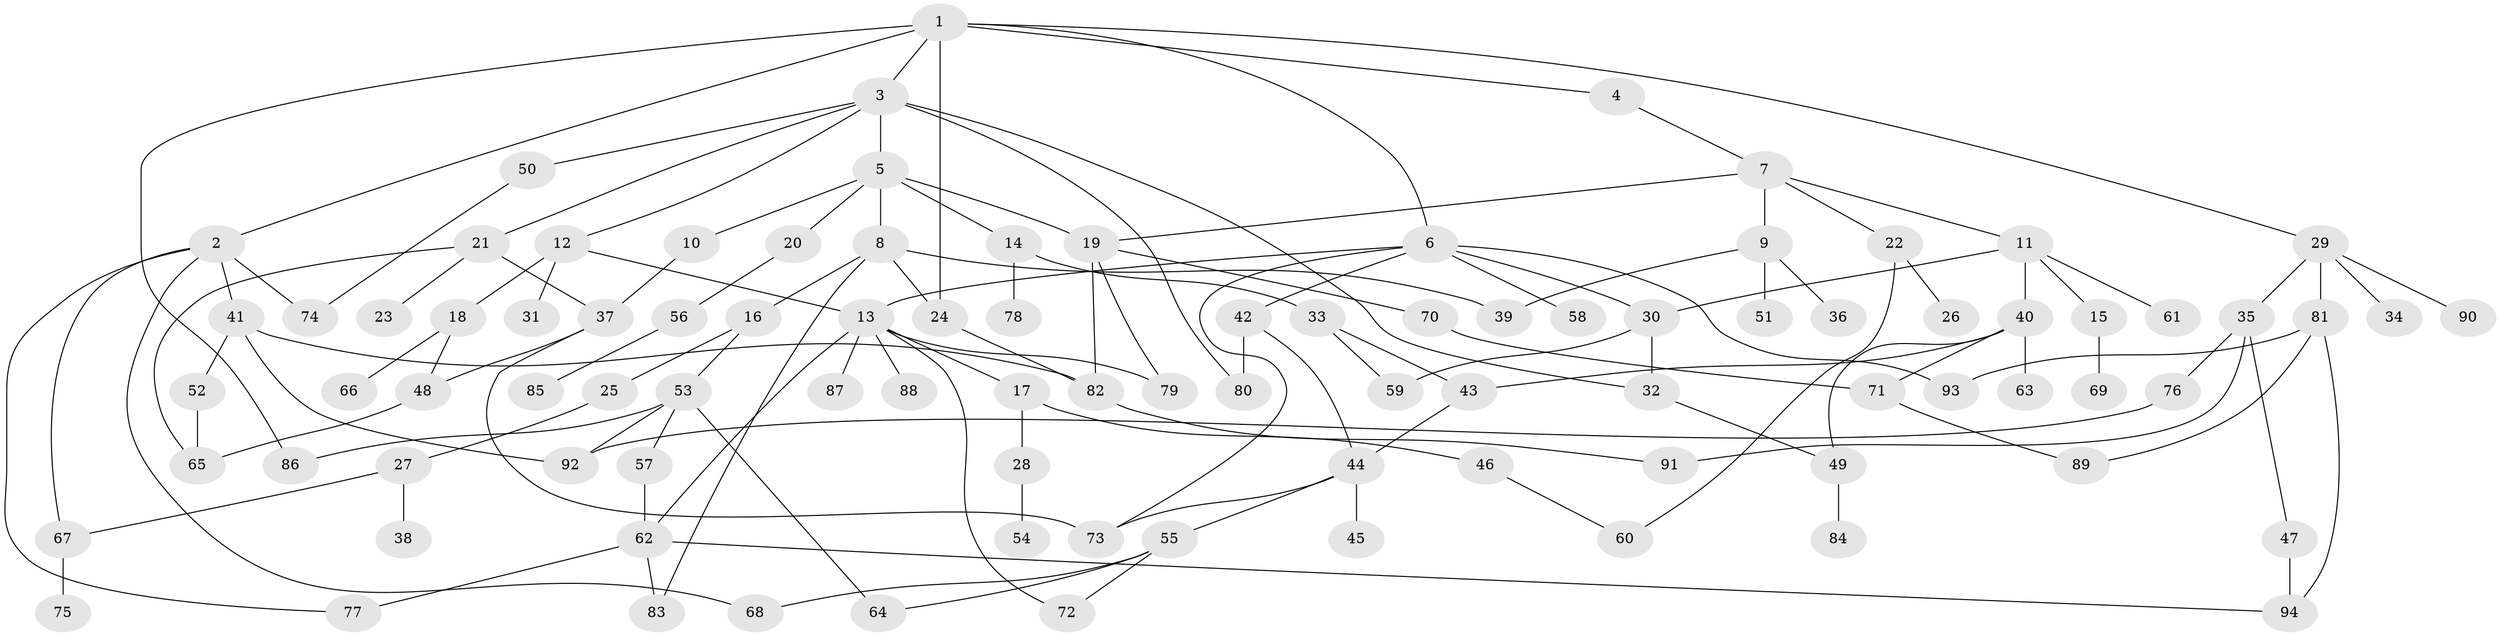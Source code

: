 // coarse degree distribution, {8: 0.05405405405405406, 2: 0.24324324324324326, 4: 0.24324324324324326, 1: 0.32432432432432434, 11: 0.02702702702702703, 3: 0.02702702702702703, 5: 0.05405405405405406, 6: 0.02702702702702703}
// Generated by graph-tools (version 1.1) at 2025/45/03/04/25 21:45:36]
// undirected, 94 vertices, 131 edges
graph export_dot {
graph [start="1"]
  node [color=gray90,style=filled];
  1;
  2;
  3;
  4;
  5;
  6;
  7;
  8;
  9;
  10;
  11;
  12;
  13;
  14;
  15;
  16;
  17;
  18;
  19;
  20;
  21;
  22;
  23;
  24;
  25;
  26;
  27;
  28;
  29;
  30;
  31;
  32;
  33;
  34;
  35;
  36;
  37;
  38;
  39;
  40;
  41;
  42;
  43;
  44;
  45;
  46;
  47;
  48;
  49;
  50;
  51;
  52;
  53;
  54;
  55;
  56;
  57;
  58;
  59;
  60;
  61;
  62;
  63;
  64;
  65;
  66;
  67;
  68;
  69;
  70;
  71;
  72;
  73;
  74;
  75;
  76;
  77;
  78;
  79;
  80;
  81;
  82;
  83;
  84;
  85;
  86;
  87;
  88;
  89;
  90;
  91;
  92;
  93;
  94;
  1 -- 2;
  1 -- 3;
  1 -- 4;
  1 -- 6;
  1 -- 24;
  1 -- 29;
  1 -- 86;
  2 -- 41;
  2 -- 67;
  2 -- 74;
  2 -- 77;
  2 -- 68;
  3 -- 5;
  3 -- 12;
  3 -- 21;
  3 -- 50;
  3 -- 80;
  3 -- 32;
  4 -- 7;
  5 -- 8;
  5 -- 10;
  5 -- 14;
  5 -- 19;
  5 -- 20;
  6 -- 30;
  6 -- 42;
  6 -- 58;
  6 -- 93;
  6 -- 73;
  6 -- 13;
  7 -- 9;
  7 -- 11;
  7 -- 22;
  7 -- 19;
  8 -- 16;
  8 -- 83;
  8 -- 39;
  8 -- 24;
  9 -- 36;
  9 -- 39;
  9 -- 51;
  10 -- 37;
  11 -- 15;
  11 -- 40;
  11 -- 61;
  11 -- 30;
  12 -- 13;
  12 -- 18;
  12 -- 31;
  13 -- 17;
  13 -- 62;
  13 -- 87;
  13 -- 88;
  13 -- 79;
  13 -- 72;
  14 -- 33;
  14 -- 78;
  15 -- 69;
  16 -- 25;
  16 -- 53;
  17 -- 28;
  17 -- 46;
  18 -- 48;
  18 -- 66;
  19 -- 70;
  19 -- 79;
  19 -- 82;
  20 -- 56;
  21 -- 23;
  21 -- 37;
  21 -- 65;
  22 -- 26;
  22 -- 60;
  24 -- 82;
  25 -- 27;
  27 -- 38;
  27 -- 67;
  28 -- 54;
  29 -- 34;
  29 -- 35;
  29 -- 81;
  29 -- 90;
  30 -- 32;
  30 -- 59;
  32 -- 49;
  33 -- 43;
  33 -- 59;
  35 -- 47;
  35 -- 76;
  35 -- 91;
  37 -- 73;
  37 -- 48;
  40 -- 49;
  40 -- 63;
  40 -- 71;
  40 -- 43;
  41 -- 52;
  41 -- 92;
  41 -- 82;
  42 -- 80;
  42 -- 44;
  43 -- 44;
  44 -- 45;
  44 -- 55;
  44 -- 73;
  46 -- 60;
  47 -- 94;
  48 -- 65;
  49 -- 84;
  50 -- 74;
  52 -- 65;
  53 -- 57;
  53 -- 64;
  53 -- 92;
  53 -- 86;
  55 -- 68;
  55 -- 72;
  55 -- 64;
  56 -- 85;
  57 -- 62;
  62 -- 94;
  62 -- 83;
  62 -- 77;
  67 -- 75;
  70 -- 71;
  71 -- 89;
  76 -- 92;
  81 -- 93;
  81 -- 89;
  81 -- 94;
  82 -- 91;
}
